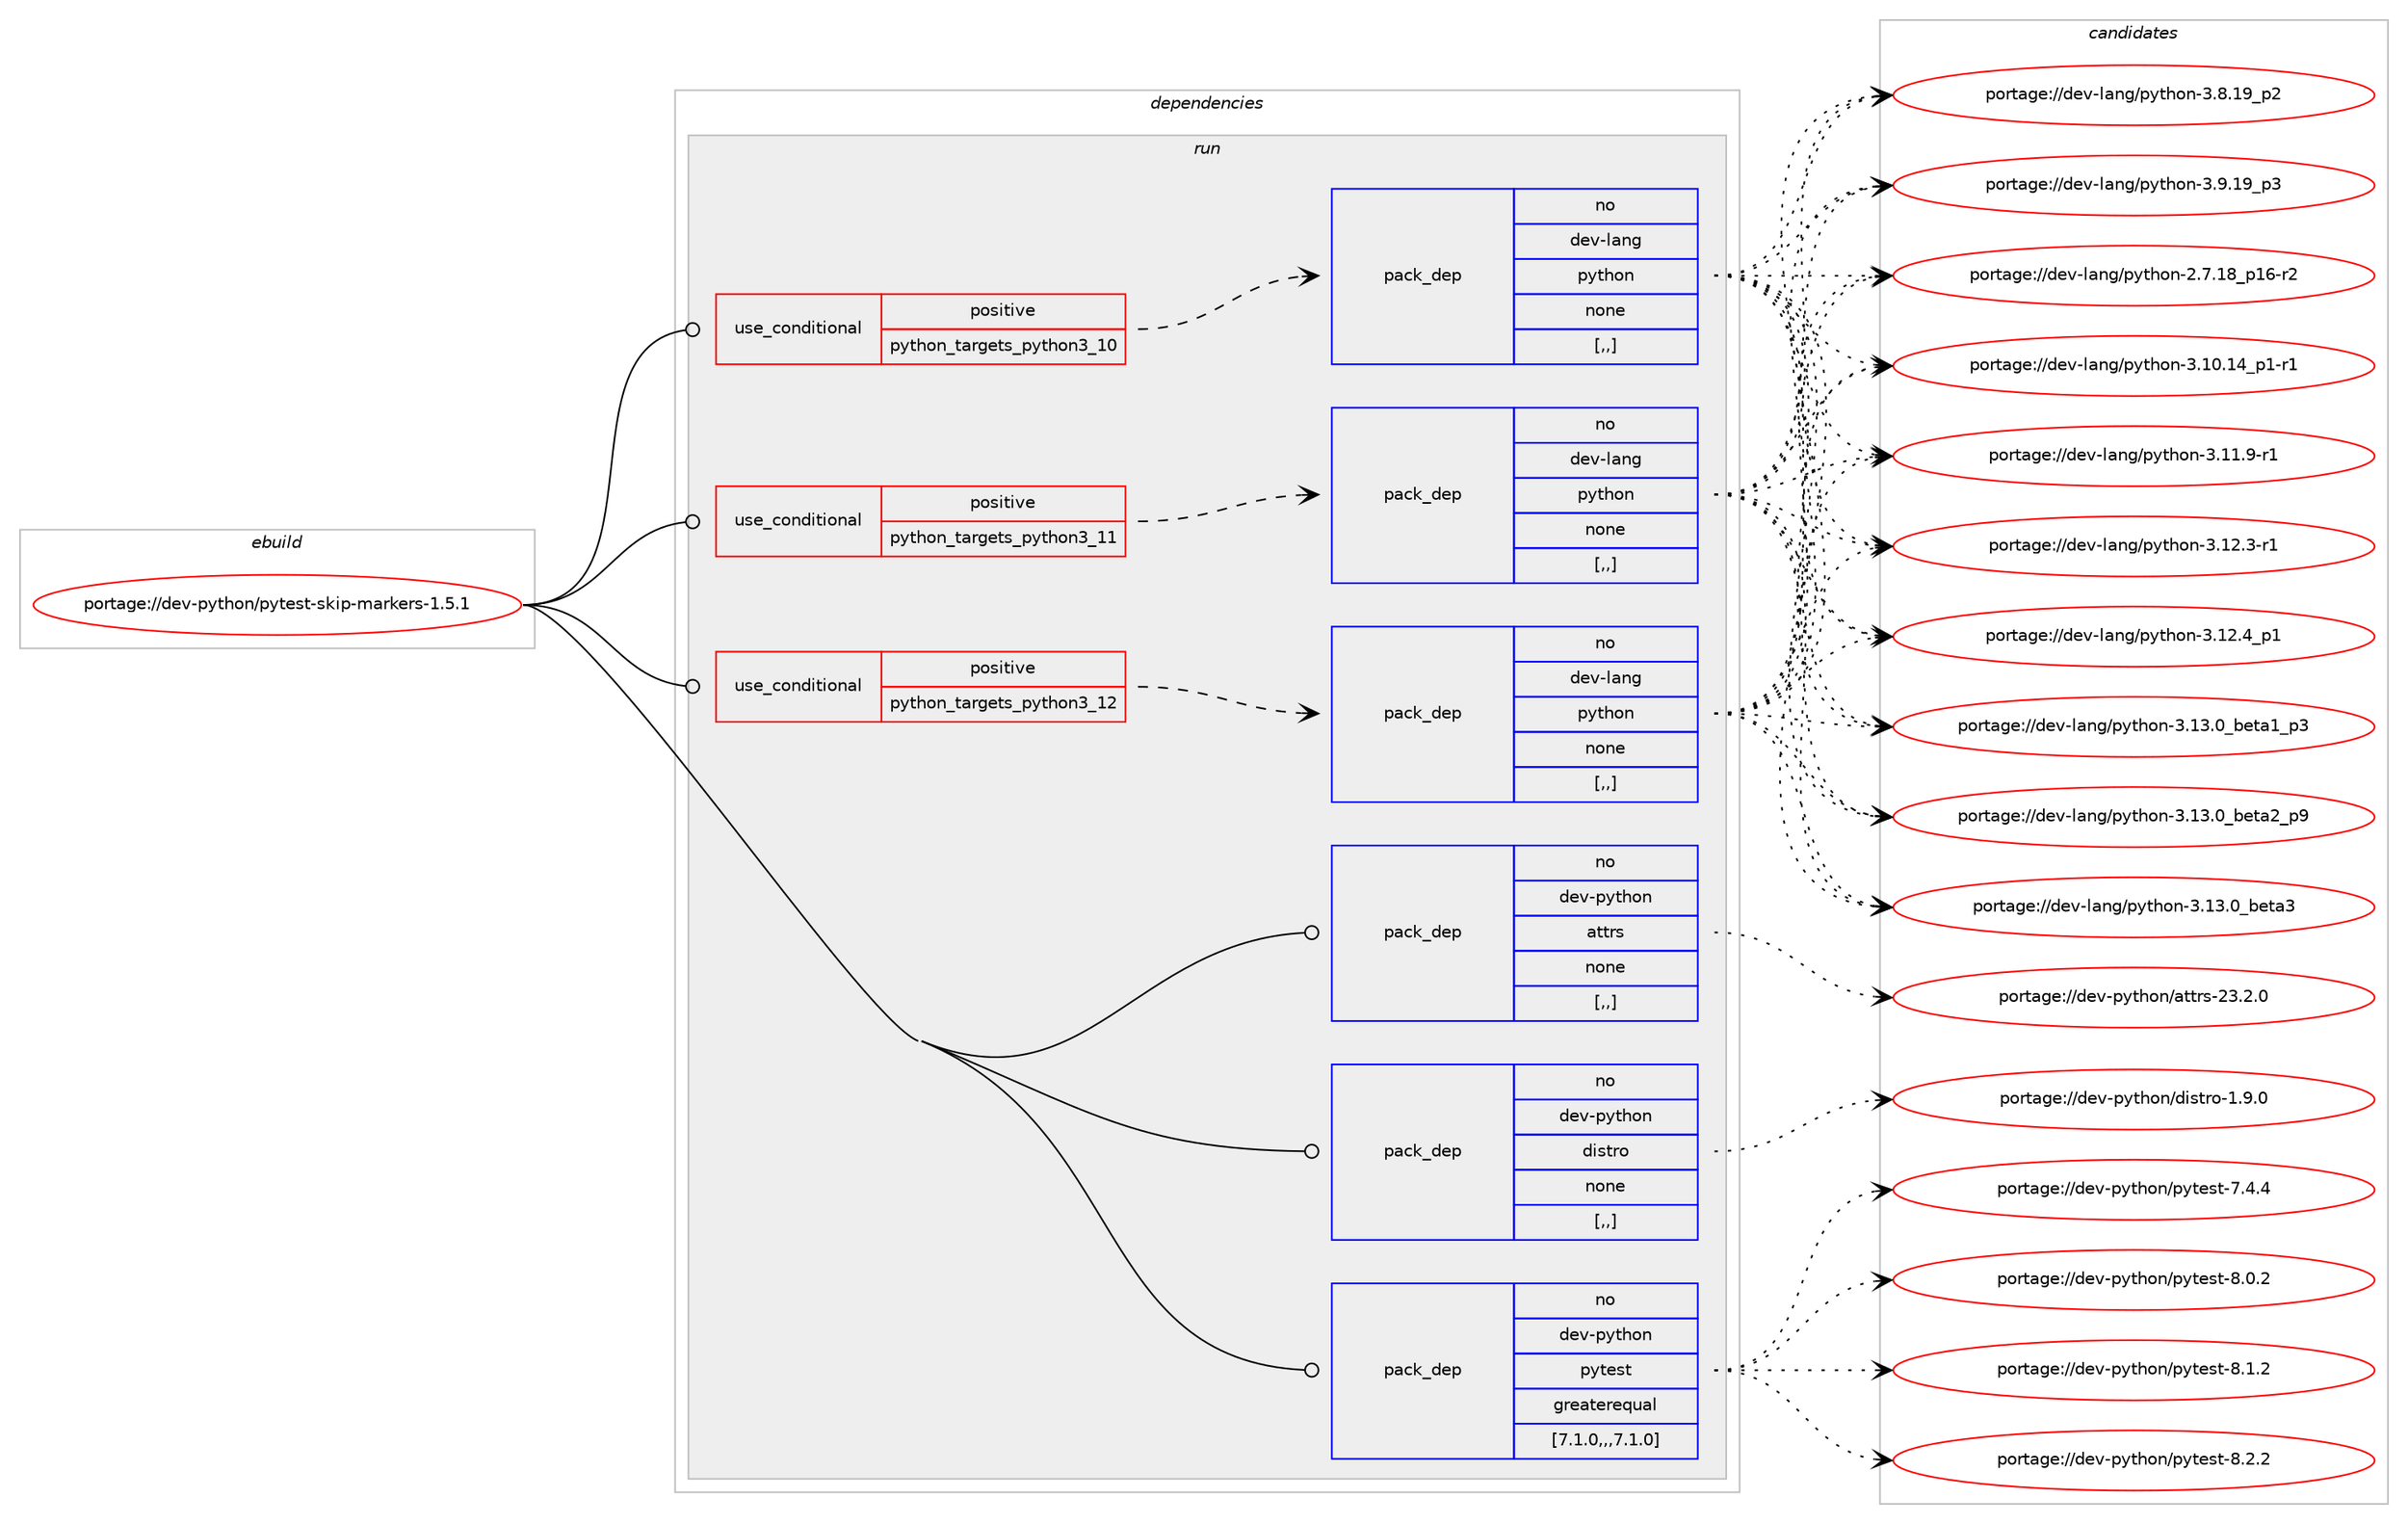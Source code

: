 digraph prolog {

# *************
# Graph options
# *************

newrank=true;
concentrate=true;
compound=true;
graph [rankdir=LR,fontname=Helvetica,fontsize=10,ranksep=1.5];#, ranksep=2.5, nodesep=0.2];
edge  [arrowhead=vee];
node  [fontname=Helvetica,fontsize=10];

# **********
# The ebuild
# **********

subgraph cluster_leftcol {
color=gray;
rank=same;
label=<<i>ebuild</i>>;
id [label="portage://dev-python/pytest-skip-markers-1.5.1", color=red, width=4, href="../dev-python/pytest-skip-markers-1.5.1.svg"];
}

# ****************
# The dependencies
# ****************

subgraph cluster_midcol {
color=gray;
label=<<i>dependencies</i>>;
subgraph cluster_compile {
fillcolor="#eeeeee";
style=filled;
label=<<i>compile</i>>;
}
subgraph cluster_compileandrun {
fillcolor="#eeeeee";
style=filled;
label=<<i>compile and run</i>>;
}
subgraph cluster_run {
fillcolor="#eeeeee";
style=filled;
label=<<i>run</i>>;
subgraph cond36847 {
dependency155485 [label=<<TABLE BORDER="0" CELLBORDER="1" CELLSPACING="0" CELLPADDING="4"><TR><TD ROWSPAN="3" CELLPADDING="10">use_conditional</TD></TR><TR><TD>positive</TD></TR><TR><TD>python_targets_python3_10</TD></TR></TABLE>>, shape=none, color=red];
subgraph pack117403 {
dependency155486 [label=<<TABLE BORDER="0" CELLBORDER="1" CELLSPACING="0" CELLPADDING="4" WIDTH="220"><TR><TD ROWSPAN="6" CELLPADDING="30">pack_dep</TD></TR><TR><TD WIDTH="110">no</TD></TR><TR><TD>dev-lang</TD></TR><TR><TD>python</TD></TR><TR><TD>none</TD></TR><TR><TD>[,,]</TD></TR></TABLE>>, shape=none, color=blue];
}
dependency155485:e -> dependency155486:w [weight=20,style="dashed",arrowhead="vee"];
}
id:e -> dependency155485:w [weight=20,style="solid",arrowhead="odot"];
subgraph cond36848 {
dependency155487 [label=<<TABLE BORDER="0" CELLBORDER="1" CELLSPACING="0" CELLPADDING="4"><TR><TD ROWSPAN="3" CELLPADDING="10">use_conditional</TD></TR><TR><TD>positive</TD></TR><TR><TD>python_targets_python3_11</TD></TR></TABLE>>, shape=none, color=red];
subgraph pack117404 {
dependency155488 [label=<<TABLE BORDER="0" CELLBORDER="1" CELLSPACING="0" CELLPADDING="4" WIDTH="220"><TR><TD ROWSPAN="6" CELLPADDING="30">pack_dep</TD></TR><TR><TD WIDTH="110">no</TD></TR><TR><TD>dev-lang</TD></TR><TR><TD>python</TD></TR><TR><TD>none</TD></TR><TR><TD>[,,]</TD></TR></TABLE>>, shape=none, color=blue];
}
dependency155487:e -> dependency155488:w [weight=20,style="dashed",arrowhead="vee"];
}
id:e -> dependency155487:w [weight=20,style="solid",arrowhead="odot"];
subgraph cond36849 {
dependency155489 [label=<<TABLE BORDER="0" CELLBORDER="1" CELLSPACING="0" CELLPADDING="4"><TR><TD ROWSPAN="3" CELLPADDING="10">use_conditional</TD></TR><TR><TD>positive</TD></TR><TR><TD>python_targets_python3_12</TD></TR></TABLE>>, shape=none, color=red];
subgraph pack117405 {
dependency155490 [label=<<TABLE BORDER="0" CELLBORDER="1" CELLSPACING="0" CELLPADDING="4" WIDTH="220"><TR><TD ROWSPAN="6" CELLPADDING="30">pack_dep</TD></TR><TR><TD WIDTH="110">no</TD></TR><TR><TD>dev-lang</TD></TR><TR><TD>python</TD></TR><TR><TD>none</TD></TR><TR><TD>[,,]</TD></TR></TABLE>>, shape=none, color=blue];
}
dependency155489:e -> dependency155490:w [weight=20,style="dashed",arrowhead="vee"];
}
id:e -> dependency155489:w [weight=20,style="solid",arrowhead="odot"];
subgraph pack117406 {
dependency155491 [label=<<TABLE BORDER="0" CELLBORDER="1" CELLSPACING="0" CELLPADDING="4" WIDTH="220"><TR><TD ROWSPAN="6" CELLPADDING="30">pack_dep</TD></TR><TR><TD WIDTH="110">no</TD></TR><TR><TD>dev-python</TD></TR><TR><TD>attrs</TD></TR><TR><TD>none</TD></TR><TR><TD>[,,]</TD></TR></TABLE>>, shape=none, color=blue];
}
id:e -> dependency155491:w [weight=20,style="solid",arrowhead="odot"];
subgraph pack117407 {
dependency155492 [label=<<TABLE BORDER="0" CELLBORDER="1" CELLSPACING="0" CELLPADDING="4" WIDTH="220"><TR><TD ROWSPAN="6" CELLPADDING="30">pack_dep</TD></TR><TR><TD WIDTH="110">no</TD></TR><TR><TD>dev-python</TD></TR><TR><TD>distro</TD></TR><TR><TD>none</TD></TR><TR><TD>[,,]</TD></TR></TABLE>>, shape=none, color=blue];
}
id:e -> dependency155492:w [weight=20,style="solid",arrowhead="odot"];
subgraph pack117408 {
dependency155493 [label=<<TABLE BORDER="0" CELLBORDER="1" CELLSPACING="0" CELLPADDING="4" WIDTH="220"><TR><TD ROWSPAN="6" CELLPADDING="30">pack_dep</TD></TR><TR><TD WIDTH="110">no</TD></TR><TR><TD>dev-python</TD></TR><TR><TD>pytest</TD></TR><TR><TD>greaterequal</TD></TR><TR><TD>[7.1.0,,,7.1.0]</TD></TR></TABLE>>, shape=none, color=blue];
}
id:e -> dependency155493:w [weight=20,style="solid",arrowhead="odot"];
}
}

# **************
# The candidates
# **************

subgraph cluster_choices {
rank=same;
color=gray;
label=<<i>candidates</i>>;

subgraph choice117403 {
color=black;
nodesep=1;
choice100101118451089711010347112121116104111110455046554649569511249544511450 [label="portage://dev-lang/python-2.7.18_p16-r2", color=red, width=4,href="../dev-lang/python-2.7.18_p16-r2.svg"];
choice100101118451089711010347112121116104111110455146494846495295112494511449 [label="portage://dev-lang/python-3.10.14_p1-r1", color=red, width=4,href="../dev-lang/python-3.10.14_p1-r1.svg"];
choice100101118451089711010347112121116104111110455146494946574511449 [label="portage://dev-lang/python-3.11.9-r1", color=red, width=4,href="../dev-lang/python-3.11.9-r1.svg"];
choice100101118451089711010347112121116104111110455146495046514511449 [label="portage://dev-lang/python-3.12.3-r1", color=red, width=4,href="../dev-lang/python-3.12.3-r1.svg"];
choice100101118451089711010347112121116104111110455146495046529511249 [label="portage://dev-lang/python-3.12.4_p1", color=red, width=4,href="../dev-lang/python-3.12.4_p1.svg"];
choice10010111845108971101034711212111610411111045514649514648959810111697499511251 [label="portage://dev-lang/python-3.13.0_beta1_p3", color=red, width=4,href="../dev-lang/python-3.13.0_beta1_p3.svg"];
choice10010111845108971101034711212111610411111045514649514648959810111697509511257 [label="portage://dev-lang/python-3.13.0_beta2_p9", color=red, width=4,href="../dev-lang/python-3.13.0_beta2_p9.svg"];
choice1001011184510897110103471121211161041111104551464951464895981011169751 [label="portage://dev-lang/python-3.13.0_beta3", color=red, width=4,href="../dev-lang/python-3.13.0_beta3.svg"];
choice100101118451089711010347112121116104111110455146564649579511250 [label="portage://dev-lang/python-3.8.19_p2", color=red, width=4,href="../dev-lang/python-3.8.19_p2.svg"];
choice100101118451089711010347112121116104111110455146574649579511251 [label="portage://dev-lang/python-3.9.19_p3", color=red, width=4,href="../dev-lang/python-3.9.19_p3.svg"];
dependency155486:e -> choice100101118451089711010347112121116104111110455046554649569511249544511450:w [style=dotted,weight="100"];
dependency155486:e -> choice100101118451089711010347112121116104111110455146494846495295112494511449:w [style=dotted,weight="100"];
dependency155486:e -> choice100101118451089711010347112121116104111110455146494946574511449:w [style=dotted,weight="100"];
dependency155486:e -> choice100101118451089711010347112121116104111110455146495046514511449:w [style=dotted,weight="100"];
dependency155486:e -> choice100101118451089711010347112121116104111110455146495046529511249:w [style=dotted,weight="100"];
dependency155486:e -> choice10010111845108971101034711212111610411111045514649514648959810111697499511251:w [style=dotted,weight="100"];
dependency155486:e -> choice10010111845108971101034711212111610411111045514649514648959810111697509511257:w [style=dotted,weight="100"];
dependency155486:e -> choice1001011184510897110103471121211161041111104551464951464895981011169751:w [style=dotted,weight="100"];
dependency155486:e -> choice100101118451089711010347112121116104111110455146564649579511250:w [style=dotted,weight="100"];
dependency155486:e -> choice100101118451089711010347112121116104111110455146574649579511251:w [style=dotted,weight="100"];
}
subgraph choice117404 {
color=black;
nodesep=1;
choice100101118451089711010347112121116104111110455046554649569511249544511450 [label="portage://dev-lang/python-2.7.18_p16-r2", color=red, width=4,href="../dev-lang/python-2.7.18_p16-r2.svg"];
choice100101118451089711010347112121116104111110455146494846495295112494511449 [label="portage://dev-lang/python-3.10.14_p1-r1", color=red, width=4,href="../dev-lang/python-3.10.14_p1-r1.svg"];
choice100101118451089711010347112121116104111110455146494946574511449 [label="portage://dev-lang/python-3.11.9-r1", color=red, width=4,href="../dev-lang/python-3.11.9-r1.svg"];
choice100101118451089711010347112121116104111110455146495046514511449 [label="portage://dev-lang/python-3.12.3-r1", color=red, width=4,href="../dev-lang/python-3.12.3-r1.svg"];
choice100101118451089711010347112121116104111110455146495046529511249 [label="portage://dev-lang/python-3.12.4_p1", color=red, width=4,href="../dev-lang/python-3.12.4_p1.svg"];
choice10010111845108971101034711212111610411111045514649514648959810111697499511251 [label="portage://dev-lang/python-3.13.0_beta1_p3", color=red, width=4,href="../dev-lang/python-3.13.0_beta1_p3.svg"];
choice10010111845108971101034711212111610411111045514649514648959810111697509511257 [label="portage://dev-lang/python-3.13.0_beta2_p9", color=red, width=4,href="../dev-lang/python-3.13.0_beta2_p9.svg"];
choice1001011184510897110103471121211161041111104551464951464895981011169751 [label="portage://dev-lang/python-3.13.0_beta3", color=red, width=4,href="../dev-lang/python-3.13.0_beta3.svg"];
choice100101118451089711010347112121116104111110455146564649579511250 [label="portage://dev-lang/python-3.8.19_p2", color=red, width=4,href="../dev-lang/python-3.8.19_p2.svg"];
choice100101118451089711010347112121116104111110455146574649579511251 [label="portage://dev-lang/python-3.9.19_p3", color=red, width=4,href="../dev-lang/python-3.9.19_p3.svg"];
dependency155488:e -> choice100101118451089711010347112121116104111110455046554649569511249544511450:w [style=dotted,weight="100"];
dependency155488:e -> choice100101118451089711010347112121116104111110455146494846495295112494511449:w [style=dotted,weight="100"];
dependency155488:e -> choice100101118451089711010347112121116104111110455146494946574511449:w [style=dotted,weight="100"];
dependency155488:e -> choice100101118451089711010347112121116104111110455146495046514511449:w [style=dotted,weight="100"];
dependency155488:e -> choice100101118451089711010347112121116104111110455146495046529511249:w [style=dotted,weight="100"];
dependency155488:e -> choice10010111845108971101034711212111610411111045514649514648959810111697499511251:w [style=dotted,weight="100"];
dependency155488:e -> choice10010111845108971101034711212111610411111045514649514648959810111697509511257:w [style=dotted,weight="100"];
dependency155488:e -> choice1001011184510897110103471121211161041111104551464951464895981011169751:w [style=dotted,weight="100"];
dependency155488:e -> choice100101118451089711010347112121116104111110455146564649579511250:w [style=dotted,weight="100"];
dependency155488:e -> choice100101118451089711010347112121116104111110455146574649579511251:w [style=dotted,weight="100"];
}
subgraph choice117405 {
color=black;
nodesep=1;
choice100101118451089711010347112121116104111110455046554649569511249544511450 [label="portage://dev-lang/python-2.7.18_p16-r2", color=red, width=4,href="../dev-lang/python-2.7.18_p16-r2.svg"];
choice100101118451089711010347112121116104111110455146494846495295112494511449 [label="portage://dev-lang/python-3.10.14_p1-r1", color=red, width=4,href="../dev-lang/python-3.10.14_p1-r1.svg"];
choice100101118451089711010347112121116104111110455146494946574511449 [label="portage://dev-lang/python-3.11.9-r1", color=red, width=4,href="../dev-lang/python-3.11.9-r1.svg"];
choice100101118451089711010347112121116104111110455146495046514511449 [label="portage://dev-lang/python-3.12.3-r1", color=red, width=4,href="../dev-lang/python-3.12.3-r1.svg"];
choice100101118451089711010347112121116104111110455146495046529511249 [label="portage://dev-lang/python-3.12.4_p1", color=red, width=4,href="../dev-lang/python-3.12.4_p1.svg"];
choice10010111845108971101034711212111610411111045514649514648959810111697499511251 [label="portage://dev-lang/python-3.13.0_beta1_p3", color=red, width=4,href="../dev-lang/python-3.13.0_beta1_p3.svg"];
choice10010111845108971101034711212111610411111045514649514648959810111697509511257 [label="portage://dev-lang/python-3.13.0_beta2_p9", color=red, width=4,href="../dev-lang/python-3.13.0_beta2_p9.svg"];
choice1001011184510897110103471121211161041111104551464951464895981011169751 [label="portage://dev-lang/python-3.13.0_beta3", color=red, width=4,href="../dev-lang/python-3.13.0_beta3.svg"];
choice100101118451089711010347112121116104111110455146564649579511250 [label="portage://dev-lang/python-3.8.19_p2", color=red, width=4,href="../dev-lang/python-3.8.19_p2.svg"];
choice100101118451089711010347112121116104111110455146574649579511251 [label="portage://dev-lang/python-3.9.19_p3", color=red, width=4,href="../dev-lang/python-3.9.19_p3.svg"];
dependency155490:e -> choice100101118451089711010347112121116104111110455046554649569511249544511450:w [style=dotted,weight="100"];
dependency155490:e -> choice100101118451089711010347112121116104111110455146494846495295112494511449:w [style=dotted,weight="100"];
dependency155490:e -> choice100101118451089711010347112121116104111110455146494946574511449:w [style=dotted,weight="100"];
dependency155490:e -> choice100101118451089711010347112121116104111110455146495046514511449:w [style=dotted,weight="100"];
dependency155490:e -> choice100101118451089711010347112121116104111110455146495046529511249:w [style=dotted,weight="100"];
dependency155490:e -> choice10010111845108971101034711212111610411111045514649514648959810111697499511251:w [style=dotted,weight="100"];
dependency155490:e -> choice10010111845108971101034711212111610411111045514649514648959810111697509511257:w [style=dotted,weight="100"];
dependency155490:e -> choice1001011184510897110103471121211161041111104551464951464895981011169751:w [style=dotted,weight="100"];
dependency155490:e -> choice100101118451089711010347112121116104111110455146564649579511250:w [style=dotted,weight="100"];
dependency155490:e -> choice100101118451089711010347112121116104111110455146574649579511251:w [style=dotted,weight="100"];
}
subgraph choice117406 {
color=black;
nodesep=1;
choice10010111845112121116104111110479711611611411545505146504648 [label="portage://dev-python/attrs-23.2.0", color=red, width=4,href="../dev-python/attrs-23.2.0.svg"];
dependency155491:e -> choice10010111845112121116104111110479711611611411545505146504648:w [style=dotted,weight="100"];
}
subgraph choice117407 {
color=black;
nodesep=1;
choice1001011184511212111610411111047100105115116114111454946574648 [label="portage://dev-python/distro-1.9.0", color=red, width=4,href="../dev-python/distro-1.9.0.svg"];
dependency155492:e -> choice1001011184511212111610411111047100105115116114111454946574648:w [style=dotted,weight="100"];
}
subgraph choice117408 {
color=black;
nodesep=1;
choice1001011184511212111610411111047112121116101115116455546524652 [label="portage://dev-python/pytest-7.4.4", color=red, width=4,href="../dev-python/pytest-7.4.4.svg"];
choice1001011184511212111610411111047112121116101115116455646484650 [label="portage://dev-python/pytest-8.0.2", color=red, width=4,href="../dev-python/pytest-8.0.2.svg"];
choice1001011184511212111610411111047112121116101115116455646494650 [label="portage://dev-python/pytest-8.1.2", color=red, width=4,href="../dev-python/pytest-8.1.2.svg"];
choice1001011184511212111610411111047112121116101115116455646504650 [label="portage://dev-python/pytest-8.2.2", color=red, width=4,href="../dev-python/pytest-8.2.2.svg"];
dependency155493:e -> choice1001011184511212111610411111047112121116101115116455546524652:w [style=dotted,weight="100"];
dependency155493:e -> choice1001011184511212111610411111047112121116101115116455646484650:w [style=dotted,weight="100"];
dependency155493:e -> choice1001011184511212111610411111047112121116101115116455646494650:w [style=dotted,weight="100"];
dependency155493:e -> choice1001011184511212111610411111047112121116101115116455646504650:w [style=dotted,weight="100"];
}
}

}
